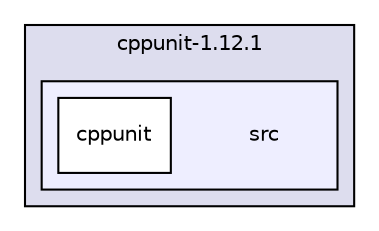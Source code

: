 digraph "assimp/assimp-3.1.1/contrib/cppunit-1.12.1/src" {
  compound=true
  node [ fontsize="10", fontname="Helvetica"];
  edge [ labelfontsize="10", labelfontname="Helvetica"];
  subgraph clusterdir_5ca3a83fce599742a3f894937df3e310 {
    graph [ bgcolor="#ddddee", pencolor="black", label="cppunit-1.12.1" fontname="Helvetica", fontsize="10", URL="dir_5ca3a83fce599742a3f894937df3e310.html"]
  subgraph clusterdir_2cc0dedb45bbf1e4b870d3c0924f4523 {
    graph [ bgcolor="#eeeeff", pencolor="black", label="" URL="dir_2cc0dedb45bbf1e4b870d3c0924f4523.html"];
    dir_2cc0dedb45bbf1e4b870d3c0924f4523 [shape=plaintext label="src"];
    dir_1de6f8d8f8c471e0078eeb228dd03f95 [shape=box label="cppunit" color="black" fillcolor="white" style="filled" URL="dir_1de6f8d8f8c471e0078eeb228dd03f95.html"];
  }
  }
}

